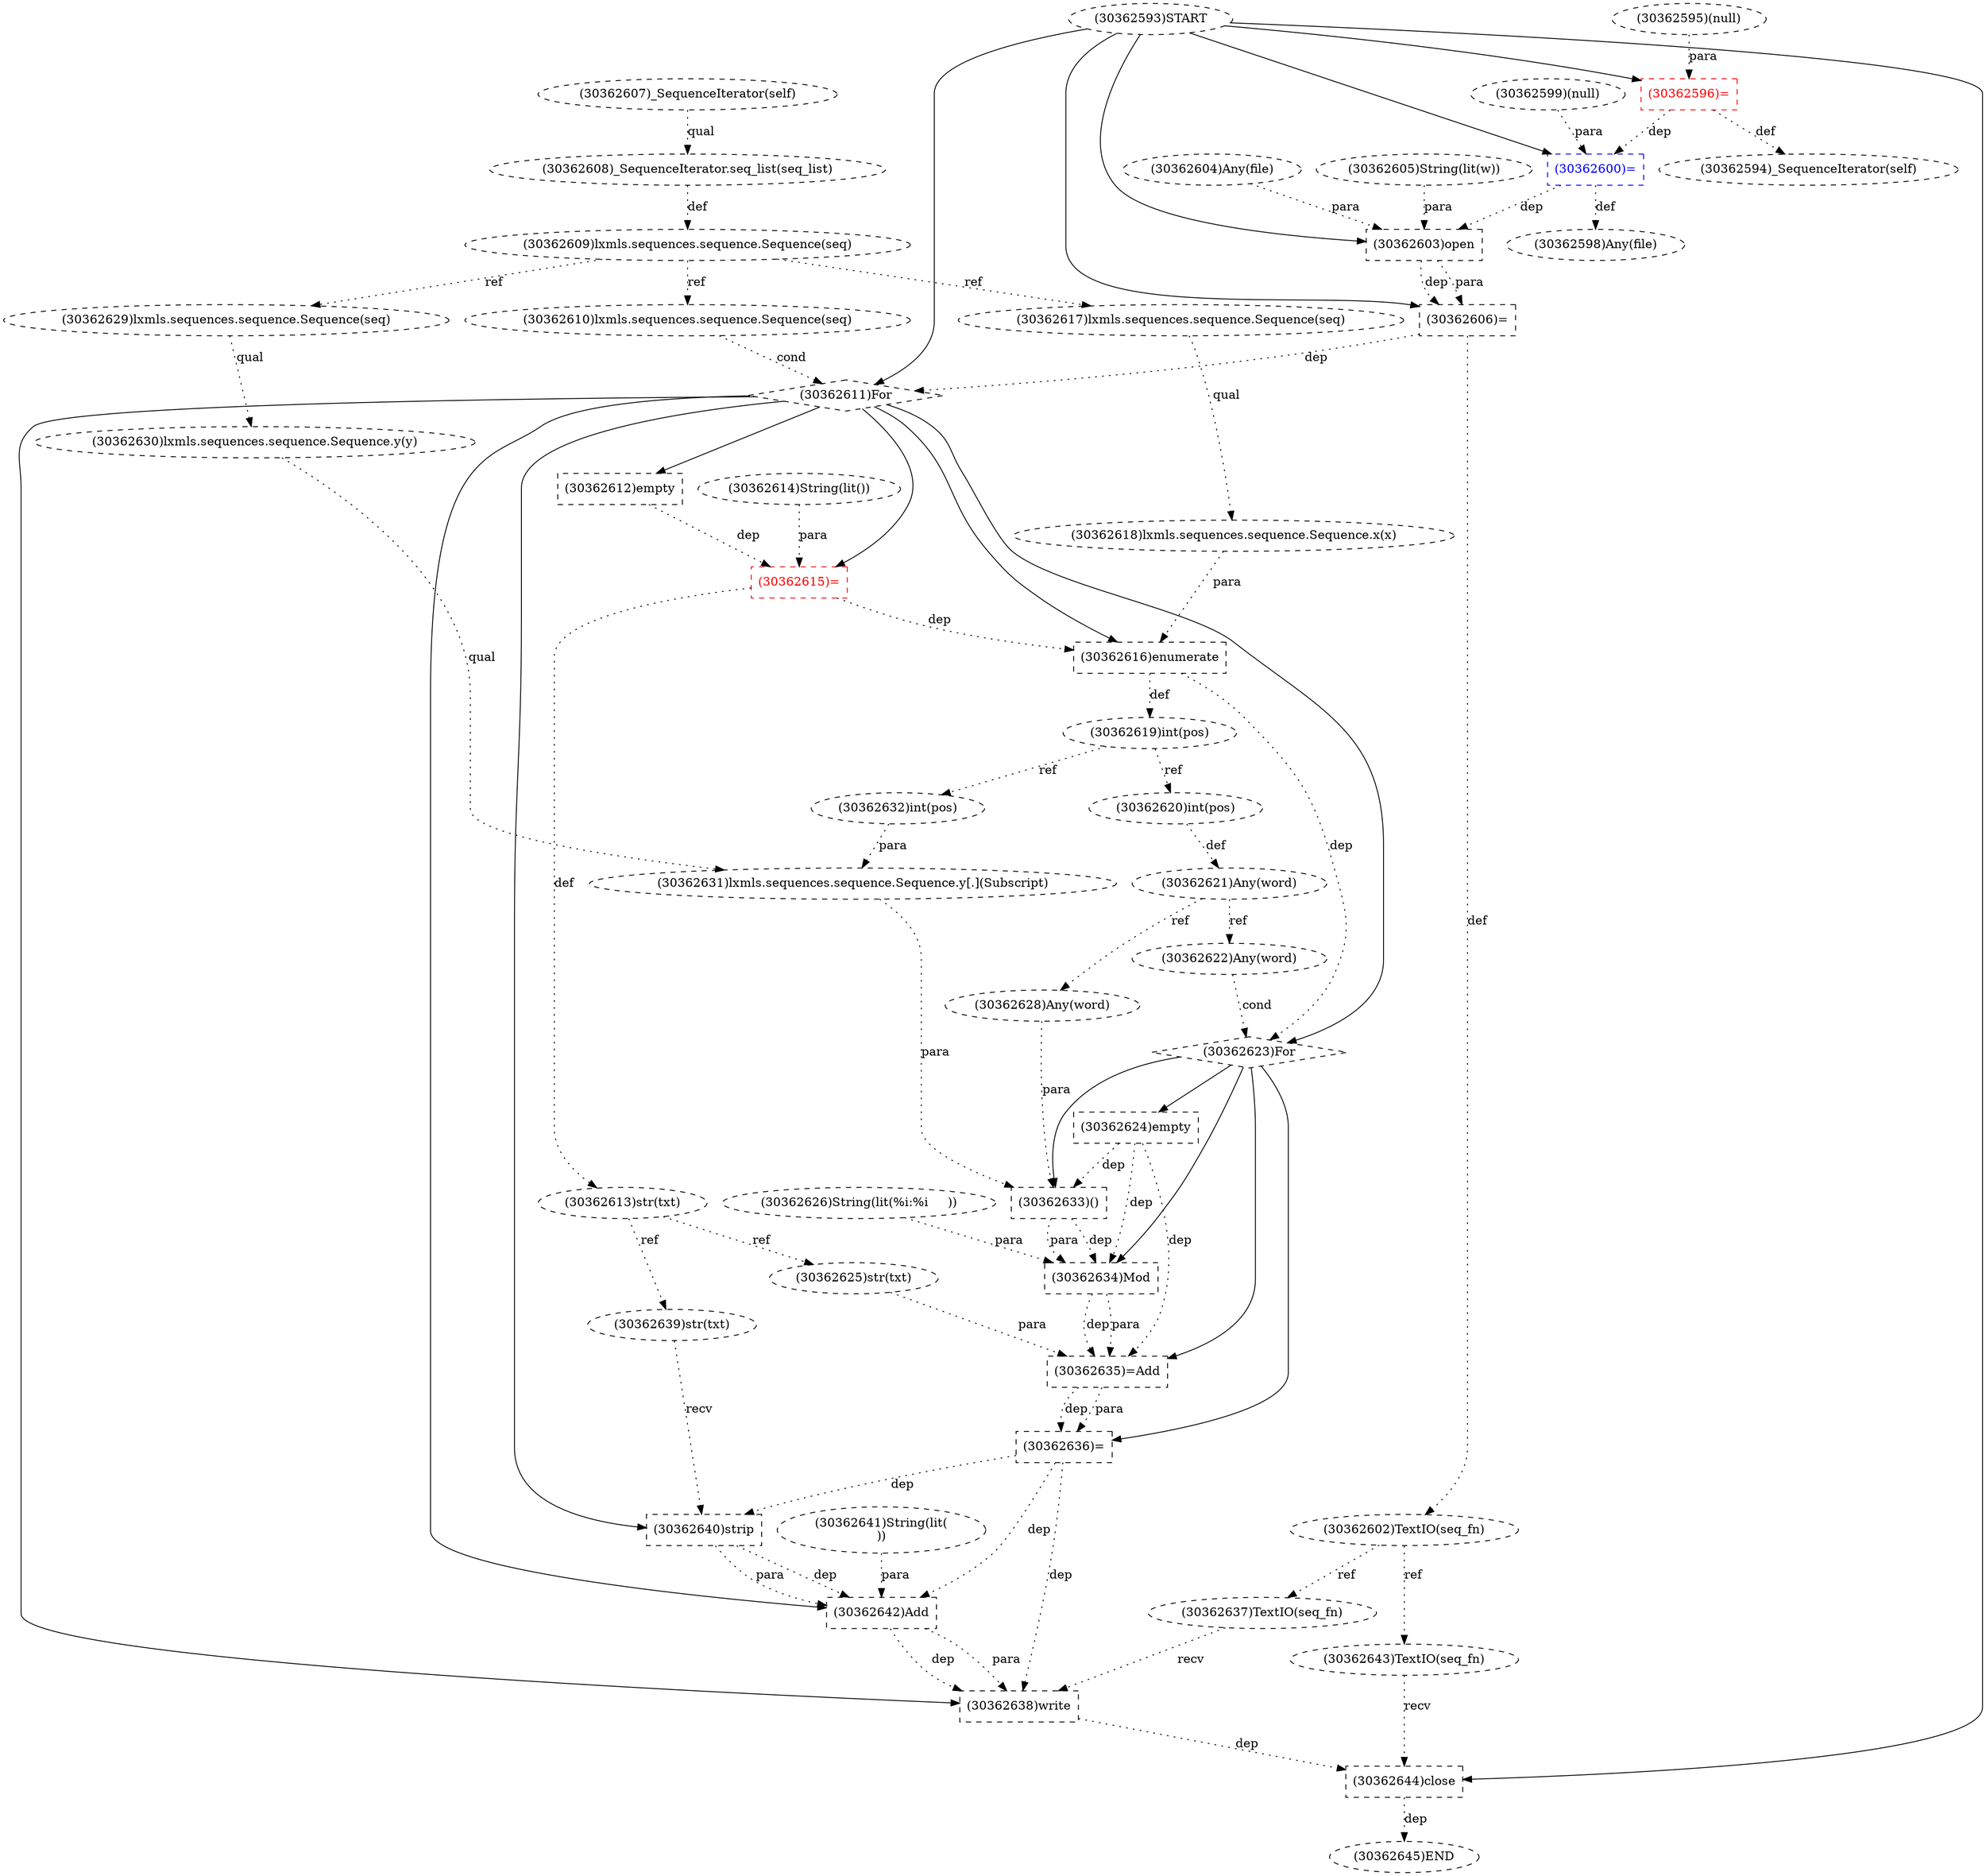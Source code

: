 digraph G {
1 [label="(30362593)START" style=dashed]
2 [label="(30362602)TextIO(seq_fn)" shape=ellipse style=dashed color=black fontcolor=black]
3 [label="(30362632)int(pos)" shape=ellipse style=dashed]
4 [label="(30362599)(null)" shape=ellipse style=dashed]
5 [label="(30362600)=" shape=box style=dashed color=blue fontcolor=blue]
6 [label="(30362614)String(lit())" shape=ellipse style=dashed]
7 [label="(30362596)=" shape=box style=dashed color=red fontcolor=red]
8 [label="(30362629)lxmls.sequences.sequence.Sequence(seq)" shape=ellipse style=dashed]
9 [label="(30362613)str(txt)" shape=ellipse style=dashed]
10 [label="(30362595)(null)" shape=ellipse style=dashed]
11 [label="(30362640)strip" shape=box style=dashed]
12 [label="(30362628)Any(word)" shape=ellipse style=dashed]
13 [label="(30362633)()" shape=box style=dashed]
14 [label="(30362619)int(pos)" shape=ellipse style=dashed]
15 [label="(30362630)lxmls.sequences.sequence.Sequence.y(y)" shape=ellipse style=dashed]
16 [label="(30362607)_SequenceIterator(self)" shape=ellipse style=dashed]
17 [label="(30362622)Any(word)" shape=ellipse style=dashed]
18 [label="(30362615)=" shape=box style=dashed color=red fontcolor=red]
19 [label="(30362611)For" shape=diamond style=dashed]
20 [label="(30362606)=" shape=box style=dashed color=black fontcolor=black]
21 [label="(30362617)lxmls.sequences.sequence.Sequence(seq)" shape=ellipse style=dashed]
22 [label="(30362612)empty" shape=box style=dashed]
23 [label="(30362634)Mod" shape=box style=dashed]
24 [label="(30362624)empty" shape=box style=dashed]
25 [label="(30362635)=Add" shape=box style=dashed]
26 [label="(30362610)lxmls.sequences.sequence.Sequence(seq)" shape=ellipse style=dashed]
27 [label="(30362645)END" style=dashed]
28 [label="(30362626)String(lit(%i:%i	))" shape=ellipse style=dashed]
29 [label="(30362639)str(txt)" shape=ellipse style=dashed]
30 [label="(30362621)Any(word)" shape=ellipse style=dashed]
31 [label="(30362637)TextIO(seq_fn)" shape=ellipse style=dashed]
32 [label="(30362636)=" shape=box style=dashed]
33 [label="(30362620)int(pos)" shape=ellipse style=dashed]
34 [label="(30362603)open" shape=box style=dashed color=black fontcolor=black]
35 [label="(30362618)lxmls.sequences.sequence.Sequence.x(x)" shape=ellipse style=dashed]
36 [label="(30362625)str(txt)" shape=ellipse style=dashed]
37 [label="(30362644)close" shape=box style=dashed color=black fontcolor=black]
38 [label="(30362638)write" shape=box style=dashed]
39 [label="(30362641)String(lit(
))" shape=ellipse style=dashed]
40 [label="(30362598)Any(file)" shape=ellipse style=dashed]
41 [label="(30362609)lxmls.sequences.sequence.Sequence(seq)" shape=ellipse style=dashed]
42 [label="(30362594)_SequenceIterator(self)" shape=ellipse style=dashed]
43 [label="(30362608)_SequenceIterator.seq_list(seq_list)" shape=ellipse style=dashed]
44 [label="(30362604)Any(file)" shape=ellipse style=dashed]
45 [label="(30362623)For" shape=diamond style=dashed]
46 [label="(30362616)enumerate" shape=box style=dashed]
47 [label="(30362642)Add" shape=box style=dashed]
48 [label="(30362605)String(lit(w))" shape=ellipse style=dashed color=black fontcolor=black]
49 [label="(30362631)lxmls.sequences.sequence.Sequence.y[.](Subscript)" shape=ellipse style=dashed]
50 [label="(30362643)TextIO(seq_fn)" shape=ellipse style=dashed color=black fontcolor=black]
20 -> 2 [label="def" style=dotted];
14 -> 3 [label="ref" style=dotted];
1 -> 5 [label="" style=solid];
4 -> 5 [label="para" style=dotted];
7 -> 5 [label="dep" style=dotted];
1 -> 7 [label="" style=solid];
10 -> 7 [label="para" style=dotted];
41 -> 8 [label="ref" style=dotted];
18 -> 9 [label="def" style=dotted];
19 -> 11 [label="" style=solid];
29 -> 11 [label="recv" style=dotted];
32 -> 11 [label="dep" style=dotted];
30 -> 12 [label="ref" style=dotted];
45 -> 13 [label="" style=solid];
12 -> 13 [label="para" style=dotted];
49 -> 13 [label="para" style=dotted];
24 -> 13 [label="dep" style=dotted];
46 -> 14 [label="def" style=dotted];
8 -> 15 [label="qual" style=dotted];
30 -> 17 [label="ref" style=dotted];
19 -> 18 [label="" style=solid];
6 -> 18 [label="para" style=dotted];
22 -> 18 [label="dep" style=dotted];
1 -> 19 [label="" style=solid];
26 -> 19 [label="cond" style=dotted];
20 -> 19 [label="dep" style=dotted];
1 -> 20 [label="" style=solid];
34 -> 20 [label="dep" style=dotted];
34 -> 20 [label="para" style=dotted];
41 -> 21 [label="ref" style=dotted];
19 -> 22 [label="" style=solid];
45 -> 23 [label="" style=solid];
28 -> 23 [label="para" style=dotted];
13 -> 23 [label="dep" style=dotted];
13 -> 23 [label="para" style=dotted];
24 -> 23 [label="dep" style=dotted];
45 -> 24 [label="" style=solid];
45 -> 25 [label="" style=solid];
36 -> 25 [label="para" style=dotted];
23 -> 25 [label="dep" style=dotted];
23 -> 25 [label="para" style=dotted];
24 -> 25 [label="dep" style=dotted];
41 -> 26 [label="ref" style=dotted];
37 -> 27 [label="dep" style=dotted];
9 -> 29 [label="ref" style=dotted];
33 -> 30 [label="def" style=dotted];
2 -> 31 [label="ref" style=dotted];
45 -> 32 [label="" style=solid];
25 -> 32 [label="dep" style=dotted];
25 -> 32 [label="para" style=dotted];
14 -> 33 [label="ref" style=dotted];
1 -> 34 [label="" style=solid];
44 -> 34 [label="para" style=dotted];
48 -> 34 [label="para" style=dotted];
5 -> 34 [label="dep" style=dotted];
21 -> 35 [label="qual" style=dotted];
9 -> 36 [label="ref" style=dotted];
1 -> 37 [label="" style=solid];
50 -> 37 [label="recv" style=dotted];
38 -> 37 [label="dep" style=dotted];
19 -> 38 [label="" style=solid];
31 -> 38 [label="recv" style=dotted];
47 -> 38 [label="dep" style=dotted];
47 -> 38 [label="para" style=dotted];
32 -> 38 [label="dep" style=dotted];
5 -> 40 [label="def" style=dotted];
43 -> 41 [label="def" style=dotted];
7 -> 42 [label="def" style=dotted];
16 -> 43 [label="qual" style=dotted];
19 -> 45 [label="" style=solid];
46 -> 45 [label="dep" style=dotted];
17 -> 45 [label="cond" style=dotted];
19 -> 46 [label="" style=solid];
35 -> 46 [label="para" style=dotted];
18 -> 46 [label="dep" style=dotted];
19 -> 47 [label="" style=solid];
11 -> 47 [label="dep" style=dotted];
11 -> 47 [label="para" style=dotted];
39 -> 47 [label="para" style=dotted];
32 -> 47 [label="dep" style=dotted];
15 -> 49 [label="qual" style=dotted];
3 -> 49 [label="para" style=dotted];
2 -> 50 [label="ref" style=dotted];
}